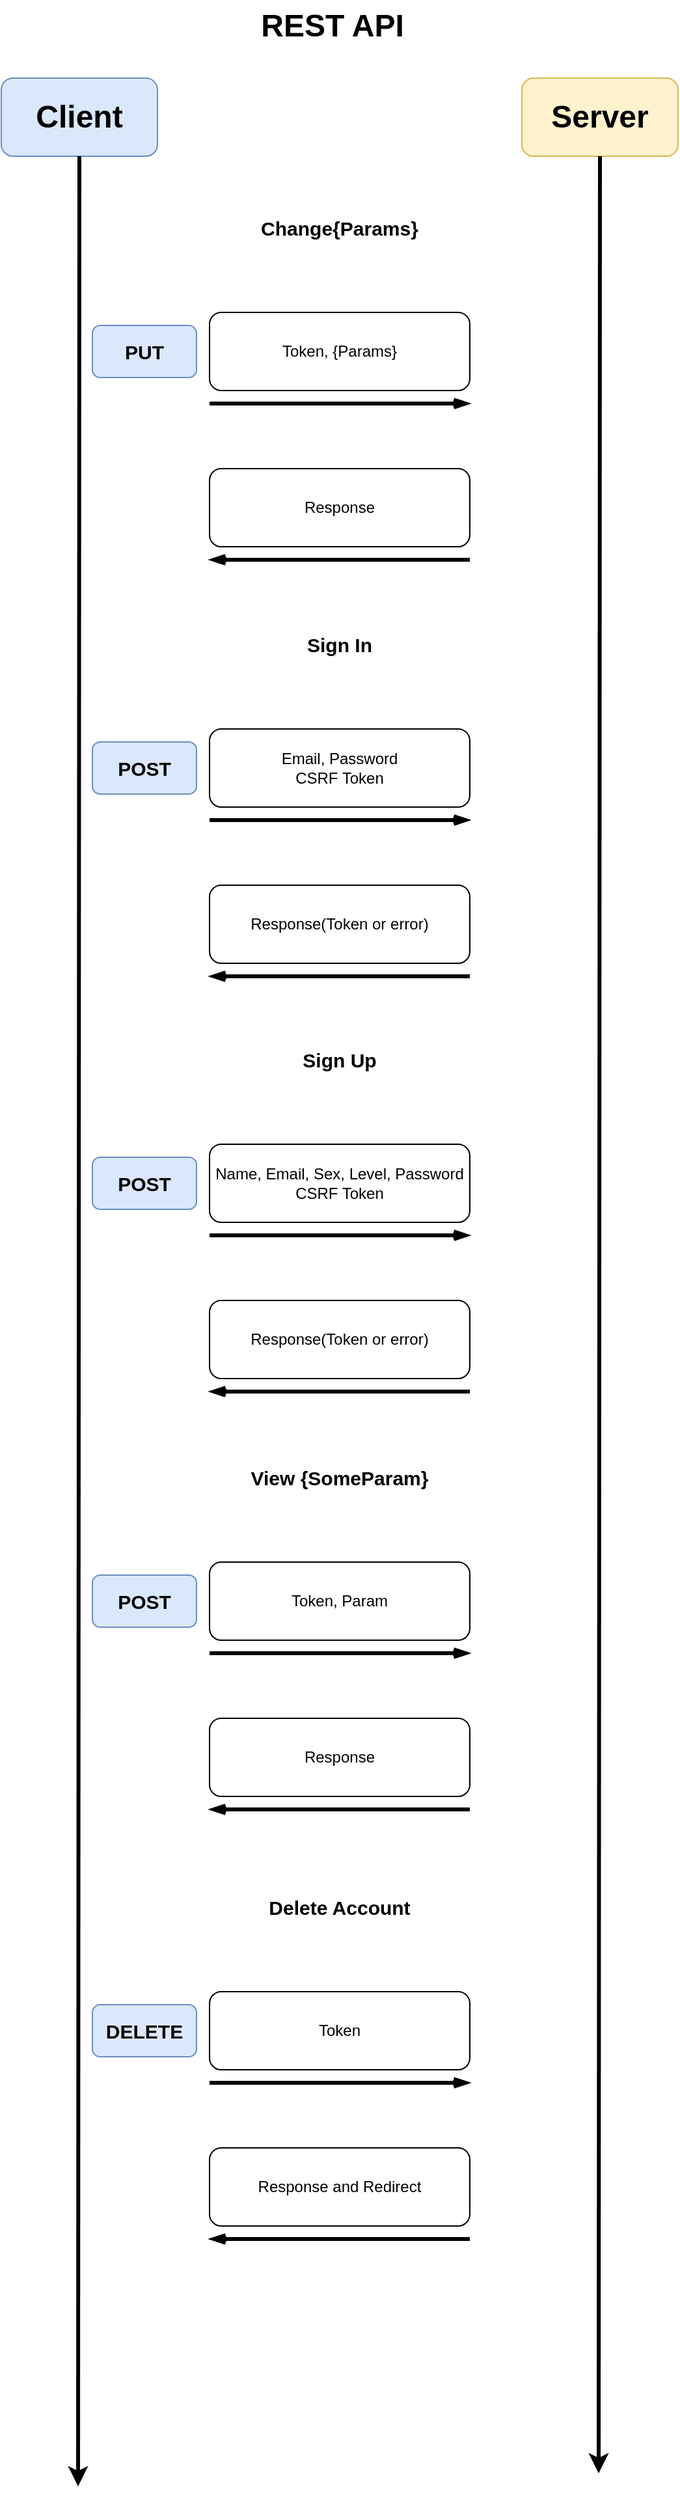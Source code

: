 <mxfile version="15.7.3" type="github">
  <diagram id="92zfsirrIOi4vIKgqZQA" name="Page-1">
    <mxGraphModel dx="868" dy="520" grid="1" gridSize="10" guides="1" tooltips="1" connect="1" arrows="1" fold="1" page="1" pageScale="1" pageWidth="827" pageHeight="1169" math="0" shadow="0">
      <root>
        <mxCell id="0" />
        <mxCell id="1" parent="0" />
        <mxCell id="w1eACj4yXZsooirm8AMX-1" value="REST API" style="text;strokeColor=none;fillColor=none;html=1;fontSize=24;fontStyle=1;verticalAlign=middle;align=center;" vertex="1" parent="1">
          <mxGeometry x="364" y="40" width="100" height="40" as="geometry" />
        </mxCell>
        <mxCell id="w1eACj4yXZsooirm8AMX-2" value="&lt;h1&gt;Client&lt;/h1&gt;" style="rounded=1;whiteSpace=wrap;html=1;fillColor=#dae8fc;strokeColor=#6c8ebf;" vertex="1" parent="1">
          <mxGeometry x="160" y="100" width="120" height="60" as="geometry" />
        </mxCell>
        <mxCell id="w1eACj4yXZsooirm8AMX-3" value="&lt;h1&gt;Server&lt;/h1&gt;" style="rounded=1;whiteSpace=wrap;html=1;fillColor=#fff2cc;strokeColor=#d6b656;" vertex="1" parent="1">
          <mxGeometry x="560" y="100" width="120" height="60" as="geometry" />
        </mxCell>
        <mxCell id="w1eACj4yXZsooirm8AMX-4" value="" style="endArrow=classic;html=1;rounded=0;exitX=0.5;exitY=1;exitDx=0;exitDy=0;strokeWidth=3;" edge="1" parent="1" source="w1eACj4yXZsooirm8AMX-2">
          <mxGeometry width="50" height="50" relative="1" as="geometry">
            <mxPoint x="219" y="330" as="sourcePoint" />
            <mxPoint x="219" y="1950" as="targetPoint" />
          </mxGeometry>
        </mxCell>
        <mxCell id="w1eACj4yXZsooirm8AMX-5" value="" style="endArrow=classic;html=1;rounded=0;exitX=0.5;exitY=1;exitDx=0;exitDy=0;strokeWidth=3;" edge="1" parent="1" source="w1eACj4yXZsooirm8AMX-3">
          <mxGeometry width="50" height="50" relative="1" as="geometry">
            <mxPoint x="619.5" y="450" as="sourcePoint" />
            <mxPoint x="619" y="1940" as="targetPoint" />
          </mxGeometry>
        </mxCell>
        <mxCell id="w1eACj4yXZsooirm8AMX-12" value="" style="endArrow=openThin;html=1;rounded=0;strokeWidth=3;endFill=0;" edge="1" parent="1">
          <mxGeometry width="50" height="50" relative="1" as="geometry">
            <mxPoint x="320" y="350" as="sourcePoint" />
            <mxPoint x="520" y="350" as="targetPoint" />
          </mxGeometry>
        </mxCell>
        <mxCell id="w1eACj4yXZsooirm8AMX-13" value="" style="endArrow=openThin;html=1;rounded=0;strokeWidth=3;endFill=0;" edge="1" parent="1">
          <mxGeometry width="50" height="50" relative="1" as="geometry">
            <mxPoint x="520" y="470" as="sourcePoint" />
            <mxPoint x="320" y="470" as="targetPoint" />
          </mxGeometry>
        </mxCell>
        <mxCell id="w1eACj4yXZsooirm8AMX-14" value="&lt;div&gt;&lt;span&gt;Token, {Params}&lt;/span&gt;&lt;/div&gt;" style="rounded=1;whiteSpace=wrap;html=1;align=center;" vertex="1" parent="1">
          <mxGeometry x="320" y="280" width="200" height="60" as="geometry" />
        </mxCell>
        <mxCell id="w1eACj4yXZsooirm8AMX-15" value="Response" style="rounded=1;whiteSpace=wrap;html=1;glass=0;" vertex="1" parent="1">
          <mxGeometry x="320" y="400" width="200" height="60" as="geometry" />
        </mxCell>
        <mxCell id="w1eACj4yXZsooirm8AMX-16" value="Change{Params}" style="text;html=1;strokeColor=none;fillColor=none;align=center;verticalAlign=middle;whiteSpace=wrap;rounded=0;fontStyle=1;fontSize=15;rotation=0;" vertex="1" parent="1">
          <mxGeometry x="320" y="200" width="200" height="30" as="geometry" />
        </mxCell>
        <mxCell id="w1eACj4yXZsooirm8AMX-22" value="" style="endArrow=openThin;html=1;rounded=0;strokeWidth=3;endFill=0;" edge="1" parent="1">
          <mxGeometry width="50" height="50" relative="1" as="geometry">
            <mxPoint x="320" y="670" as="sourcePoint" />
            <mxPoint x="520" y="670" as="targetPoint" />
          </mxGeometry>
        </mxCell>
        <mxCell id="w1eACj4yXZsooirm8AMX-23" value="" style="endArrow=openThin;html=1;rounded=0;strokeWidth=3;endFill=0;" edge="1" parent="1">
          <mxGeometry width="50" height="50" relative="1" as="geometry">
            <mxPoint x="520" y="790" as="sourcePoint" />
            <mxPoint x="320" y="790" as="targetPoint" />
          </mxGeometry>
        </mxCell>
        <mxCell id="w1eACj4yXZsooirm8AMX-24" value="&lt;div&gt;&lt;span&gt;Email, Password&lt;/span&gt;&lt;/div&gt;&lt;div&gt;&lt;span&gt;CSRF Token&lt;/span&gt;&lt;/div&gt;" style="rounded=1;whiteSpace=wrap;html=1;align=center;" vertex="1" parent="1">
          <mxGeometry x="320" y="600" width="200" height="60" as="geometry" />
        </mxCell>
        <mxCell id="w1eACj4yXZsooirm8AMX-25" value="Response(Token or error)" style="rounded=1;whiteSpace=wrap;html=1;" vertex="1" parent="1">
          <mxGeometry x="320" y="720" width="200" height="60" as="geometry" />
        </mxCell>
        <mxCell id="w1eACj4yXZsooirm8AMX-26" value="Sign In" style="text;html=1;strokeColor=none;fillColor=none;align=center;verticalAlign=middle;whiteSpace=wrap;rounded=0;fontStyle=1;fontSize=15;rotation=0;" vertex="1" parent="1">
          <mxGeometry x="320" y="520" width="200" height="30" as="geometry" />
        </mxCell>
        <mxCell id="w1eACj4yXZsooirm8AMX-27" value="" style="endArrow=openThin;html=1;rounded=0;strokeWidth=3;endFill=0;" edge="1" parent="1">
          <mxGeometry width="50" height="50" relative="1" as="geometry">
            <mxPoint x="320" y="989" as="sourcePoint" />
            <mxPoint x="520" y="989" as="targetPoint" />
          </mxGeometry>
        </mxCell>
        <mxCell id="w1eACj4yXZsooirm8AMX-28" value="" style="endArrow=openThin;html=1;rounded=0;strokeWidth=3;endFill=0;" edge="1" parent="1">
          <mxGeometry width="50" height="50" relative="1" as="geometry">
            <mxPoint x="520" y="1109" as="sourcePoint" />
            <mxPoint x="320" y="1109" as="targetPoint" />
          </mxGeometry>
        </mxCell>
        <mxCell id="w1eACj4yXZsooirm8AMX-29" value="Name, Email, Sex, Level, Password&lt;br&gt;CSRF Token" style="rounded=1;whiteSpace=wrap;html=1;align=center;" vertex="1" parent="1">
          <mxGeometry x="320" y="919" width="200" height="60" as="geometry" />
        </mxCell>
        <mxCell id="w1eACj4yXZsooirm8AMX-30" value="Response(Token or error)" style="rounded=1;whiteSpace=wrap;html=1;" vertex="1" parent="1">
          <mxGeometry x="320" y="1039" width="200" height="60" as="geometry" />
        </mxCell>
        <mxCell id="w1eACj4yXZsooirm8AMX-31" value="Sign Up" style="text;html=1;strokeColor=none;fillColor=none;align=center;verticalAlign=middle;whiteSpace=wrap;rounded=0;fontStyle=1;fontSize=15;rotation=0;" vertex="1" parent="1">
          <mxGeometry x="320" y="839" width="200" height="30" as="geometry" />
        </mxCell>
        <mxCell id="w1eACj4yXZsooirm8AMX-37" value="" style="endArrow=openThin;html=1;rounded=0;strokeWidth=3;endFill=0;" edge="1" parent="1">
          <mxGeometry width="50" height="50" relative="1" as="geometry">
            <mxPoint x="320" y="1310" as="sourcePoint" />
            <mxPoint x="520" y="1310" as="targetPoint" />
          </mxGeometry>
        </mxCell>
        <mxCell id="w1eACj4yXZsooirm8AMX-38" value="" style="endArrow=openThin;html=1;rounded=0;strokeWidth=3;endFill=0;" edge="1" parent="1">
          <mxGeometry width="50" height="50" relative="1" as="geometry">
            <mxPoint x="520" y="1430" as="sourcePoint" />
            <mxPoint x="320" y="1430" as="targetPoint" />
          </mxGeometry>
        </mxCell>
        <mxCell id="w1eACj4yXZsooirm8AMX-39" value="Token, Param" style="rounded=1;whiteSpace=wrap;html=1;align=center;" vertex="1" parent="1">
          <mxGeometry x="320" y="1240" width="200" height="60" as="geometry" />
        </mxCell>
        <mxCell id="w1eACj4yXZsooirm8AMX-40" value="Response" style="rounded=1;whiteSpace=wrap;html=1;" vertex="1" parent="1">
          <mxGeometry x="320" y="1360" width="200" height="60" as="geometry" />
        </mxCell>
        <mxCell id="w1eACj4yXZsooirm8AMX-41" value="View {SomeParam}" style="text;html=1;strokeColor=none;fillColor=none;align=center;verticalAlign=middle;whiteSpace=wrap;rounded=0;fontStyle=1;fontSize=15;rotation=0;" vertex="1" parent="1">
          <mxGeometry x="320" y="1160" width="200" height="30" as="geometry" />
        </mxCell>
        <mxCell id="w1eACj4yXZsooirm8AMX-49" value="PUT" style="rounded=1;whiteSpace=wrap;html=1;fontSize=15;align=center;fillColor=#dae8fc;strokeColor=#6c8ebf;fontStyle=1" vertex="1" parent="1">
          <mxGeometry x="230" y="290" width="80" height="40" as="geometry" />
        </mxCell>
        <mxCell id="w1eACj4yXZsooirm8AMX-50" value="POST" style="rounded=1;whiteSpace=wrap;html=1;fontSize=15;align=center;fillColor=#dae8fc;strokeColor=#6c8ebf;fontStyle=1" vertex="1" parent="1">
          <mxGeometry x="230" y="610" width="80" height="40" as="geometry" />
        </mxCell>
        <mxCell id="w1eACj4yXZsooirm8AMX-51" value="POST" style="rounded=1;whiteSpace=wrap;html=1;fontSize=15;align=center;fillColor=#dae8fc;strokeColor=#6c8ebf;fontStyle=1" vertex="1" parent="1">
          <mxGeometry x="230" y="929" width="80" height="40" as="geometry" />
        </mxCell>
        <mxCell id="w1eACj4yXZsooirm8AMX-52" value="POST" style="rounded=1;whiteSpace=wrap;html=1;fontSize=15;align=center;fillColor=#dae8fc;strokeColor=#6c8ebf;fontStyle=1" vertex="1" parent="1">
          <mxGeometry x="230" y="1250" width="80" height="40" as="geometry" />
        </mxCell>
        <mxCell id="w1eACj4yXZsooirm8AMX-55" value="" style="endArrow=openThin;html=1;rounded=0;strokeWidth=3;endFill=0;" edge="1" parent="1">
          <mxGeometry width="50" height="50" relative="1" as="geometry">
            <mxPoint x="320" y="1640" as="sourcePoint" />
            <mxPoint x="520" y="1640" as="targetPoint" />
          </mxGeometry>
        </mxCell>
        <mxCell id="w1eACj4yXZsooirm8AMX-56" value="" style="endArrow=openThin;html=1;rounded=0;strokeWidth=3;endFill=0;" edge="1" parent="1">
          <mxGeometry width="50" height="50" relative="1" as="geometry">
            <mxPoint x="520" y="1760" as="sourcePoint" />
            <mxPoint x="320" y="1760" as="targetPoint" />
          </mxGeometry>
        </mxCell>
        <mxCell id="w1eACj4yXZsooirm8AMX-57" value="Token" style="rounded=1;whiteSpace=wrap;html=1;align=center;" vertex="1" parent="1">
          <mxGeometry x="320" y="1570" width="200" height="60" as="geometry" />
        </mxCell>
        <mxCell id="w1eACj4yXZsooirm8AMX-58" value="Response and Redirect" style="rounded=1;whiteSpace=wrap;html=1;" vertex="1" parent="1">
          <mxGeometry x="320" y="1690" width="200" height="60" as="geometry" />
        </mxCell>
        <mxCell id="w1eACj4yXZsooirm8AMX-59" value="Delete Account" style="text;html=1;strokeColor=none;fillColor=none;align=center;verticalAlign=middle;whiteSpace=wrap;rounded=0;fontStyle=1;fontSize=15;rotation=0;" vertex="1" parent="1">
          <mxGeometry x="320" y="1490" width="200" height="30" as="geometry" />
        </mxCell>
        <mxCell id="w1eACj4yXZsooirm8AMX-60" value="DELETE" style="rounded=1;whiteSpace=wrap;html=1;fontSize=15;align=center;fillColor=#dae8fc;strokeColor=#6c8ebf;fontStyle=1" vertex="1" parent="1">
          <mxGeometry x="230" y="1580" width="80" height="40" as="geometry" />
        </mxCell>
      </root>
    </mxGraphModel>
  </diagram>
</mxfile>
